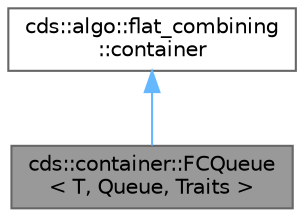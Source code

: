 digraph "cds::container::FCQueue&lt; T, Queue, Traits &gt;"
{
 // LATEX_PDF_SIZE
  bgcolor="transparent";
  edge [fontname=Helvetica,fontsize=10,labelfontname=Helvetica,labelfontsize=10];
  node [fontname=Helvetica,fontsize=10,shape=box,height=0.2,width=0.4];
  Node1 [id="Node000001",label="cds::container::FCQueue\l\< T, Queue, Traits \>",height=0.2,width=0.4,color="gray40", fillcolor="grey60", style="filled", fontcolor="black",tooltip="Flat-combining queue"];
  Node2 -> Node1 [id="edge1_Node000001_Node000002",dir="back",color="steelblue1",style="solid",tooltip=" "];
  Node2 [id="Node000002",label="cds::algo::flat_combining\l::container",height=0.2,width=0.4,color="gray40", fillcolor="white", style="filled",tooltip=" "];
}
